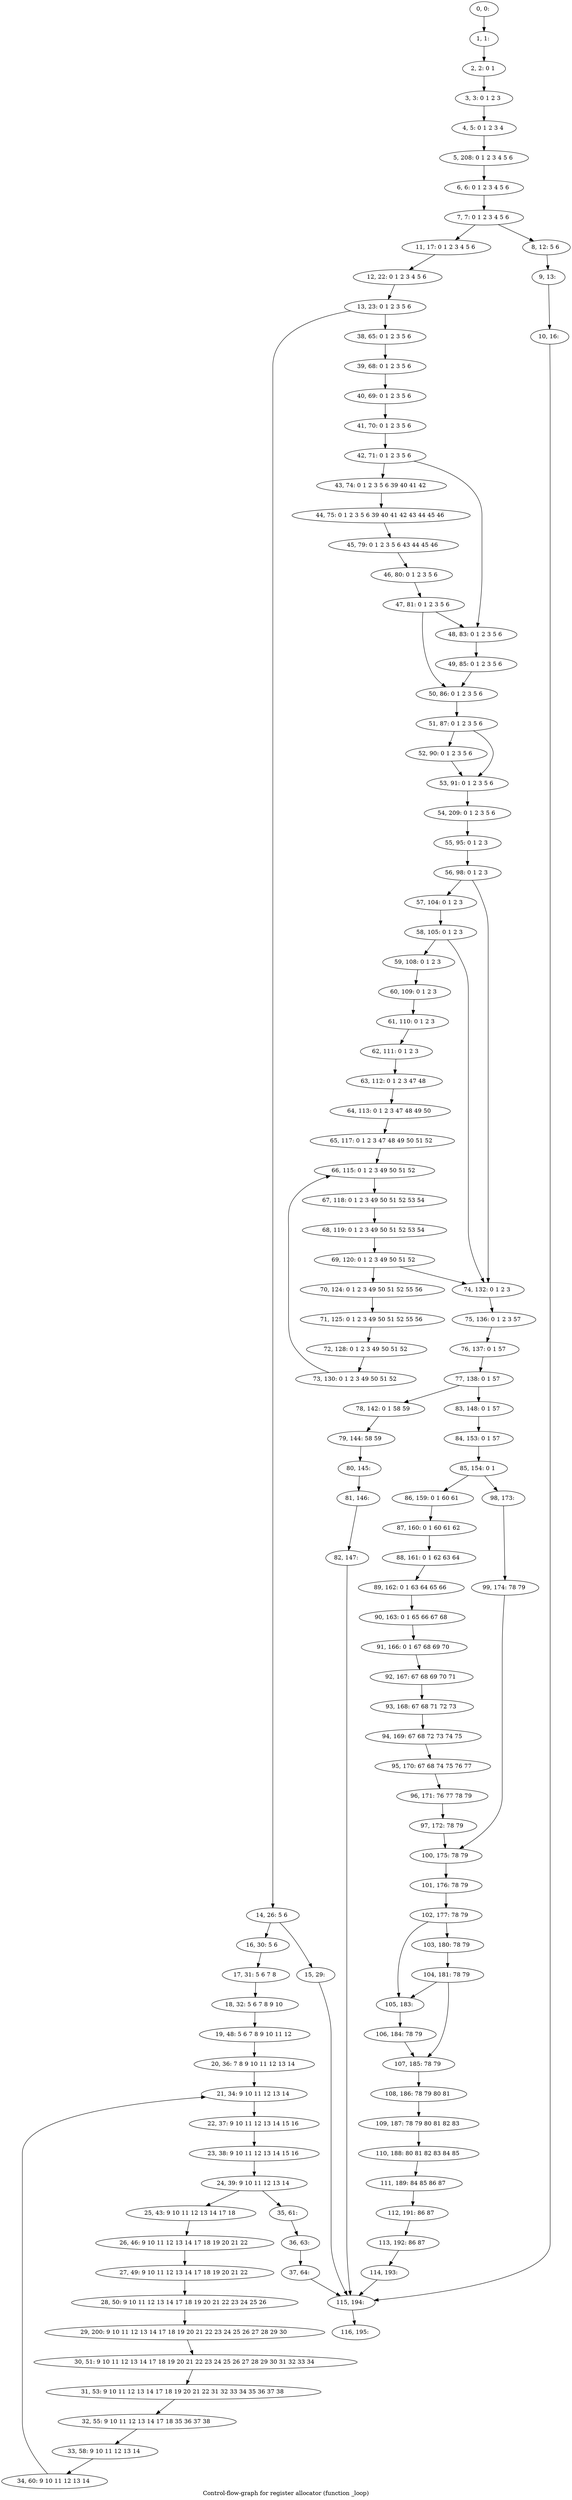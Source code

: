 digraph G {
graph [label="Control-flow-graph for register allocator (function _loop)"]
0[label="0, 0: "];
1[label="1, 1: "];
2[label="2, 2: 0 1 "];
3[label="3, 3: 0 1 2 3 "];
4[label="4, 5: 0 1 2 3 4 "];
5[label="5, 208: 0 1 2 3 4 5 6 "];
6[label="6, 6: 0 1 2 3 4 5 6 "];
7[label="7, 7: 0 1 2 3 4 5 6 "];
8[label="8, 12: 5 6 "];
9[label="9, 13: "];
10[label="10, 16: "];
11[label="11, 17: 0 1 2 3 4 5 6 "];
12[label="12, 22: 0 1 2 3 4 5 6 "];
13[label="13, 23: 0 1 2 3 5 6 "];
14[label="14, 26: 5 6 "];
15[label="15, 29: "];
16[label="16, 30: 5 6 "];
17[label="17, 31: 5 6 7 8 "];
18[label="18, 32: 5 6 7 8 9 10 "];
19[label="19, 48: 5 6 7 8 9 10 11 12 "];
20[label="20, 36: 7 8 9 10 11 12 13 14 "];
21[label="21, 34: 9 10 11 12 13 14 "];
22[label="22, 37: 9 10 11 12 13 14 15 16 "];
23[label="23, 38: 9 10 11 12 13 14 15 16 "];
24[label="24, 39: 9 10 11 12 13 14 "];
25[label="25, 43: 9 10 11 12 13 14 17 18 "];
26[label="26, 46: 9 10 11 12 13 14 17 18 19 20 21 22 "];
27[label="27, 49: 9 10 11 12 13 14 17 18 19 20 21 22 "];
28[label="28, 50: 9 10 11 12 13 14 17 18 19 20 21 22 23 24 25 26 "];
29[label="29, 200: 9 10 11 12 13 14 17 18 19 20 21 22 23 24 25 26 27 28 29 30 "];
30[label="30, 51: 9 10 11 12 13 14 17 18 19 20 21 22 23 24 25 26 27 28 29 30 31 32 33 34 "];
31[label="31, 53: 9 10 11 12 13 14 17 18 19 20 21 22 31 32 33 34 35 36 37 38 "];
32[label="32, 55: 9 10 11 12 13 14 17 18 35 36 37 38 "];
33[label="33, 58: 9 10 11 12 13 14 "];
34[label="34, 60: 9 10 11 12 13 14 "];
35[label="35, 61: "];
36[label="36, 63: "];
37[label="37, 64: "];
38[label="38, 65: 0 1 2 3 5 6 "];
39[label="39, 68: 0 1 2 3 5 6 "];
40[label="40, 69: 0 1 2 3 5 6 "];
41[label="41, 70: 0 1 2 3 5 6 "];
42[label="42, 71: 0 1 2 3 5 6 "];
43[label="43, 74: 0 1 2 3 5 6 39 40 41 42 "];
44[label="44, 75: 0 1 2 3 5 6 39 40 41 42 43 44 45 46 "];
45[label="45, 79: 0 1 2 3 5 6 43 44 45 46 "];
46[label="46, 80: 0 1 2 3 5 6 "];
47[label="47, 81: 0 1 2 3 5 6 "];
48[label="48, 83: 0 1 2 3 5 6 "];
49[label="49, 85: 0 1 2 3 5 6 "];
50[label="50, 86: 0 1 2 3 5 6 "];
51[label="51, 87: 0 1 2 3 5 6 "];
52[label="52, 90: 0 1 2 3 5 6 "];
53[label="53, 91: 0 1 2 3 5 6 "];
54[label="54, 209: 0 1 2 3 5 6 "];
55[label="55, 95: 0 1 2 3 "];
56[label="56, 98: 0 1 2 3 "];
57[label="57, 104: 0 1 2 3 "];
58[label="58, 105: 0 1 2 3 "];
59[label="59, 108: 0 1 2 3 "];
60[label="60, 109: 0 1 2 3 "];
61[label="61, 110: 0 1 2 3 "];
62[label="62, 111: 0 1 2 3 "];
63[label="63, 112: 0 1 2 3 47 48 "];
64[label="64, 113: 0 1 2 3 47 48 49 50 "];
65[label="65, 117: 0 1 2 3 47 48 49 50 51 52 "];
66[label="66, 115: 0 1 2 3 49 50 51 52 "];
67[label="67, 118: 0 1 2 3 49 50 51 52 53 54 "];
68[label="68, 119: 0 1 2 3 49 50 51 52 53 54 "];
69[label="69, 120: 0 1 2 3 49 50 51 52 "];
70[label="70, 124: 0 1 2 3 49 50 51 52 55 56 "];
71[label="71, 125: 0 1 2 3 49 50 51 52 55 56 "];
72[label="72, 128: 0 1 2 3 49 50 51 52 "];
73[label="73, 130: 0 1 2 3 49 50 51 52 "];
74[label="74, 132: 0 1 2 3 "];
75[label="75, 136: 0 1 2 3 57 "];
76[label="76, 137: 0 1 57 "];
77[label="77, 138: 0 1 57 "];
78[label="78, 142: 0 1 58 59 "];
79[label="79, 144: 58 59 "];
80[label="80, 145: "];
81[label="81, 146: "];
82[label="82, 147: "];
83[label="83, 148: 0 1 57 "];
84[label="84, 153: 0 1 57 "];
85[label="85, 154: 0 1 "];
86[label="86, 159: 0 1 60 61 "];
87[label="87, 160: 0 1 60 61 62 "];
88[label="88, 161: 0 1 62 63 64 "];
89[label="89, 162: 0 1 63 64 65 66 "];
90[label="90, 163: 0 1 65 66 67 68 "];
91[label="91, 166: 0 1 67 68 69 70 "];
92[label="92, 167: 67 68 69 70 71 "];
93[label="93, 168: 67 68 71 72 73 "];
94[label="94, 169: 67 68 72 73 74 75 "];
95[label="95, 170: 67 68 74 75 76 77 "];
96[label="96, 171: 76 77 78 79 "];
97[label="97, 172: 78 79 "];
98[label="98, 173: "];
99[label="99, 174: 78 79 "];
100[label="100, 175: 78 79 "];
101[label="101, 176: 78 79 "];
102[label="102, 177: 78 79 "];
103[label="103, 180: 78 79 "];
104[label="104, 181: 78 79 "];
105[label="105, 183: "];
106[label="106, 184: 78 79 "];
107[label="107, 185: 78 79 "];
108[label="108, 186: 78 79 80 81 "];
109[label="109, 187: 78 79 80 81 82 83 "];
110[label="110, 188: 80 81 82 83 84 85 "];
111[label="111, 189: 84 85 86 87 "];
112[label="112, 191: 86 87 "];
113[label="113, 192: 86 87 "];
114[label="114, 193: "];
115[label="115, 194: "];
116[label="116, 195: "];
0->1 ;
1->2 ;
2->3 ;
3->4 ;
4->5 ;
5->6 ;
6->7 ;
7->8 ;
7->11 ;
8->9 ;
9->10 ;
10->115 ;
11->12 ;
12->13 ;
13->14 ;
13->38 ;
14->15 ;
14->16 ;
15->115 ;
16->17 ;
17->18 ;
18->19 ;
19->20 ;
20->21 ;
21->22 ;
22->23 ;
23->24 ;
24->25 ;
24->35 ;
25->26 ;
26->27 ;
27->28 ;
28->29 ;
29->30 ;
30->31 ;
31->32 ;
32->33 ;
33->34 ;
34->21 ;
35->36 ;
36->37 ;
37->115 ;
38->39 ;
39->40 ;
40->41 ;
41->42 ;
42->43 ;
42->48 ;
43->44 ;
44->45 ;
45->46 ;
46->47 ;
47->48 ;
47->50 ;
48->49 ;
49->50 ;
50->51 ;
51->52 ;
51->53 ;
52->53 ;
53->54 ;
54->55 ;
55->56 ;
56->57 ;
56->74 ;
57->58 ;
58->59 ;
58->74 ;
59->60 ;
60->61 ;
61->62 ;
62->63 ;
63->64 ;
64->65 ;
65->66 ;
66->67 ;
67->68 ;
68->69 ;
69->70 ;
69->74 ;
70->71 ;
71->72 ;
72->73 ;
73->66 ;
74->75 ;
75->76 ;
76->77 ;
77->78 ;
77->83 ;
78->79 ;
79->80 ;
80->81 ;
81->82 ;
82->115 ;
83->84 ;
84->85 ;
85->86 ;
85->98 ;
86->87 ;
87->88 ;
88->89 ;
89->90 ;
90->91 ;
91->92 ;
92->93 ;
93->94 ;
94->95 ;
95->96 ;
96->97 ;
97->100 ;
98->99 ;
99->100 ;
100->101 ;
101->102 ;
102->103 ;
102->105 ;
103->104 ;
104->105 ;
104->107 ;
105->106 ;
106->107 ;
107->108 ;
108->109 ;
109->110 ;
110->111 ;
111->112 ;
112->113 ;
113->114 ;
114->115 ;
115->116 ;
}
